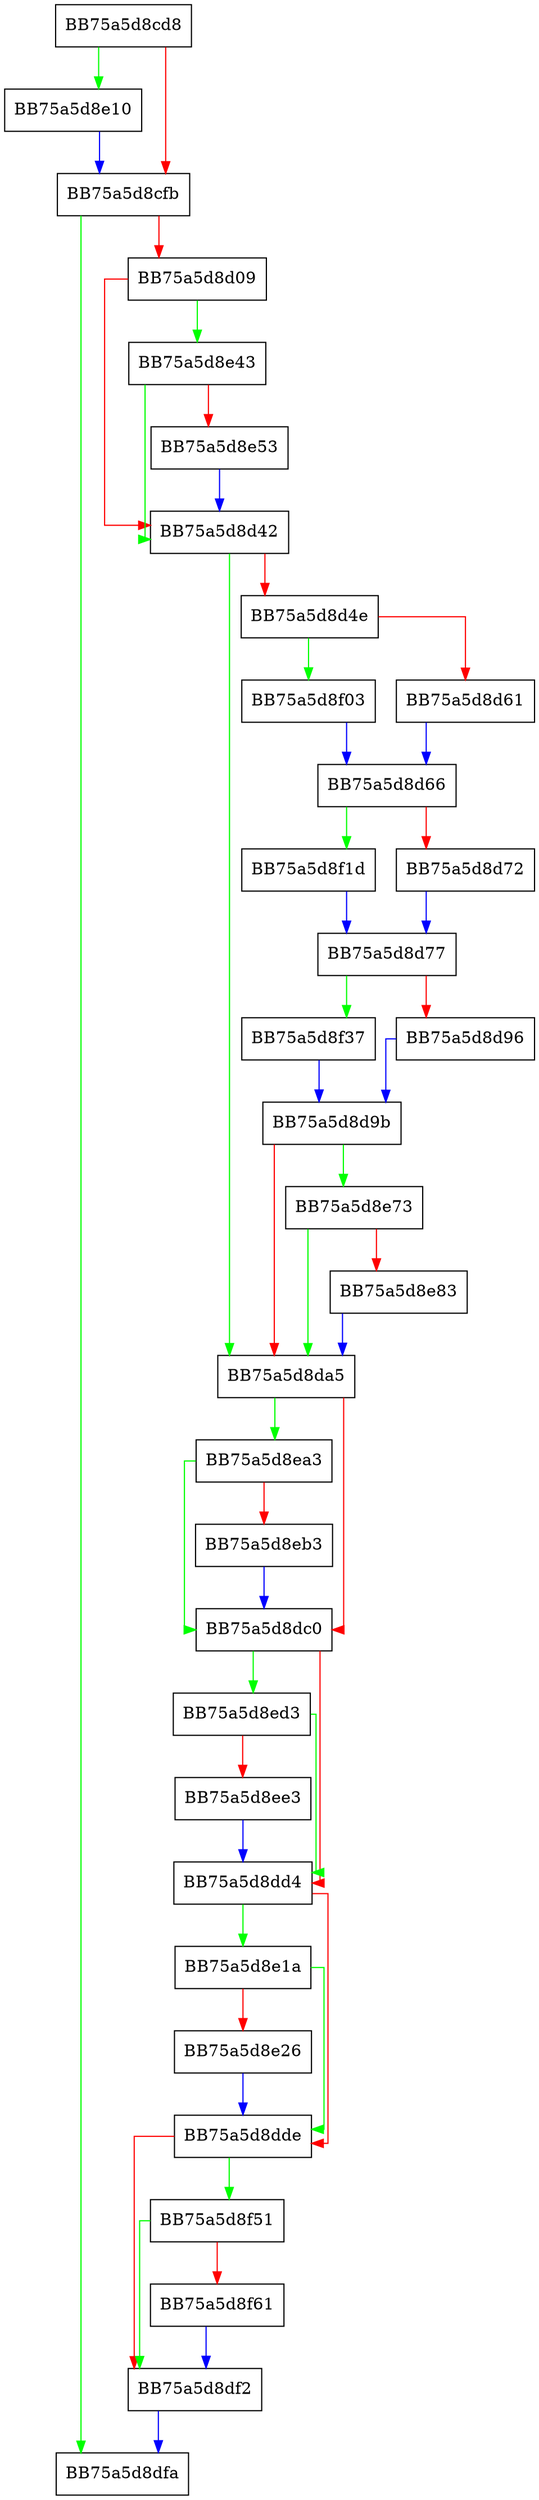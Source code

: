 digraph checkJsFeatures {
  node [shape="box"];
  graph [splines=ortho];
  BB75a5d8cd8 -> BB75a5d8e10 [color="green"];
  BB75a5d8cd8 -> BB75a5d8cfb [color="red"];
  BB75a5d8cfb -> BB75a5d8dfa [color="green"];
  BB75a5d8cfb -> BB75a5d8d09 [color="red"];
  BB75a5d8d09 -> BB75a5d8e43 [color="green"];
  BB75a5d8d09 -> BB75a5d8d42 [color="red"];
  BB75a5d8d42 -> BB75a5d8da5 [color="green"];
  BB75a5d8d42 -> BB75a5d8d4e [color="red"];
  BB75a5d8d4e -> BB75a5d8f03 [color="green"];
  BB75a5d8d4e -> BB75a5d8d61 [color="red"];
  BB75a5d8d61 -> BB75a5d8d66 [color="blue"];
  BB75a5d8d66 -> BB75a5d8f1d [color="green"];
  BB75a5d8d66 -> BB75a5d8d72 [color="red"];
  BB75a5d8d72 -> BB75a5d8d77 [color="blue"];
  BB75a5d8d77 -> BB75a5d8f37 [color="green"];
  BB75a5d8d77 -> BB75a5d8d96 [color="red"];
  BB75a5d8d96 -> BB75a5d8d9b [color="blue"];
  BB75a5d8d9b -> BB75a5d8e73 [color="green"];
  BB75a5d8d9b -> BB75a5d8da5 [color="red"];
  BB75a5d8da5 -> BB75a5d8ea3 [color="green"];
  BB75a5d8da5 -> BB75a5d8dc0 [color="red"];
  BB75a5d8dc0 -> BB75a5d8ed3 [color="green"];
  BB75a5d8dc0 -> BB75a5d8dd4 [color="red"];
  BB75a5d8dd4 -> BB75a5d8e1a [color="green"];
  BB75a5d8dd4 -> BB75a5d8dde [color="red"];
  BB75a5d8dde -> BB75a5d8f51 [color="green"];
  BB75a5d8dde -> BB75a5d8df2 [color="red"];
  BB75a5d8df2 -> BB75a5d8dfa [color="blue"];
  BB75a5d8e10 -> BB75a5d8cfb [color="blue"];
  BB75a5d8e1a -> BB75a5d8dde [color="green"];
  BB75a5d8e1a -> BB75a5d8e26 [color="red"];
  BB75a5d8e26 -> BB75a5d8dde [color="blue"];
  BB75a5d8e43 -> BB75a5d8d42 [color="green"];
  BB75a5d8e43 -> BB75a5d8e53 [color="red"];
  BB75a5d8e53 -> BB75a5d8d42 [color="blue"];
  BB75a5d8e73 -> BB75a5d8da5 [color="green"];
  BB75a5d8e73 -> BB75a5d8e83 [color="red"];
  BB75a5d8e83 -> BB75a5d8da5 [color="blue"];
  BB75a5d8ea3 -> BB75a5d8dc0 [color="green"];
  BB75a5d8ea3 -> BB75a5d8eb3 [color="red"];
  BB75a5d8eb3 -> BB75a5d8dc0 [color="blue"];
  BB75a5d8ed3 -> BB75a5d8dd4 [color="green"];
  BB75a5d8ed3 -> BB75a5d8ee3 [color="red"];
  BB75a5d8ee3 -> BB75a5d8dd4 [color="blue"];
  BB75a5d8f03 -> BB75a5d8d66 [color="blue"];
  BB75a5d8f1d -> BB75a5d8d77 [color="blue"];
  BB75a5d8f37 -> BB75a5d8d9b [color="blue"];
  BB75a5d8f51 -> BB75a5d8df2 [color="green"];
  BB75a5d8f51 -> BB75a5d8f61 [color="red"];
  BB75a5d8f61 -> BB75a5d8df2 [color="blue"];
}